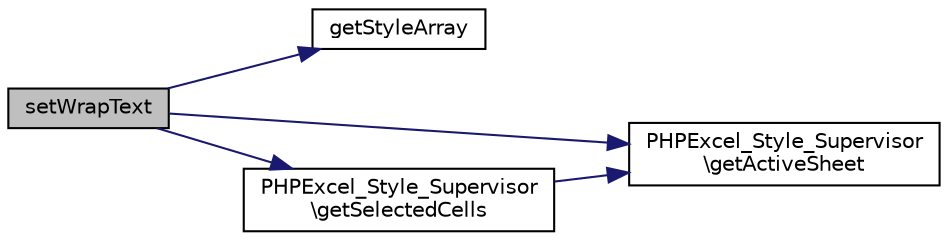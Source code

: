 digraph "setWrapText"
{
  edge [fontname="Helvetica",fontsize="10",labelfontname="Helvetica",labelfontsize="10"];
  node [fontname="Helvetica",fontsize="10",shape=record];
  rankdir="LR";
  Node134 [label="setWrapText",height=0.2,width=0.4,color="black", fillcolor="grey75", style="filled", fontcolor="black"];
  Node134 -> Node135 [color="midnightblue",fontsize="10",style="solid",fontname="Helvetica"];
  Node135 [label="getStyleArray",height=0.2,width=0.4,color="black", fillcolor="white", style="filled",URL="$class_p_h_p_excel___style___alignment.html#af6c54f6a9dcec97e4b2e1bf4fb4d9092"];
  Node134 -> Node136 [color="midnightblue",fontsize="10",style="solid",fontname="Helvetica"];
  Node136 [label="PHPExcel_Style_Supervisor\l\\getActiveSheet",height=0.2,width=0.4,color="black", fillcolor="white", style="filled",URL="$class_p_h_p_excel___style___supervisor.html#aec8f52691db1a69bb76b089bdae0c8e6"];
  Node134 -> Node137 [color="midnightblue",fontsize="10",style="solid",fontname="Helvetica"];
  Node137 [label="PHPExcel_Style_Supervisor\l\\getSelectedCells",height=0.2,width=0.4,color="black", fillcolor="white", style="filled",URL="$class_p_h_p_excel___style___supervisor.html#ab17aa77ef10e750a08120fbf6f965eb2"];
  Node137 -> Node136 [color="midnightblue",fontsize="10",style="solid",fontname="Helvetica"];
}
